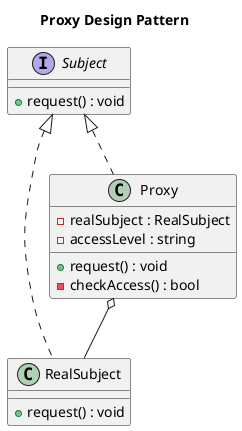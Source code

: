 @startuml
title Proxy Design Pattern

interface Subject {
    + request() : void
}

class RealSubject {
    + request() : void
}

class Proxy {
    + request() : void
    - realSubject : RealSubject
    - accessLevel : string
    - checkAccess() : bool
}

Subject <|.. RealSubject
Subject <|.. Proxy
Proxy o-- RealSubject

@enduml
